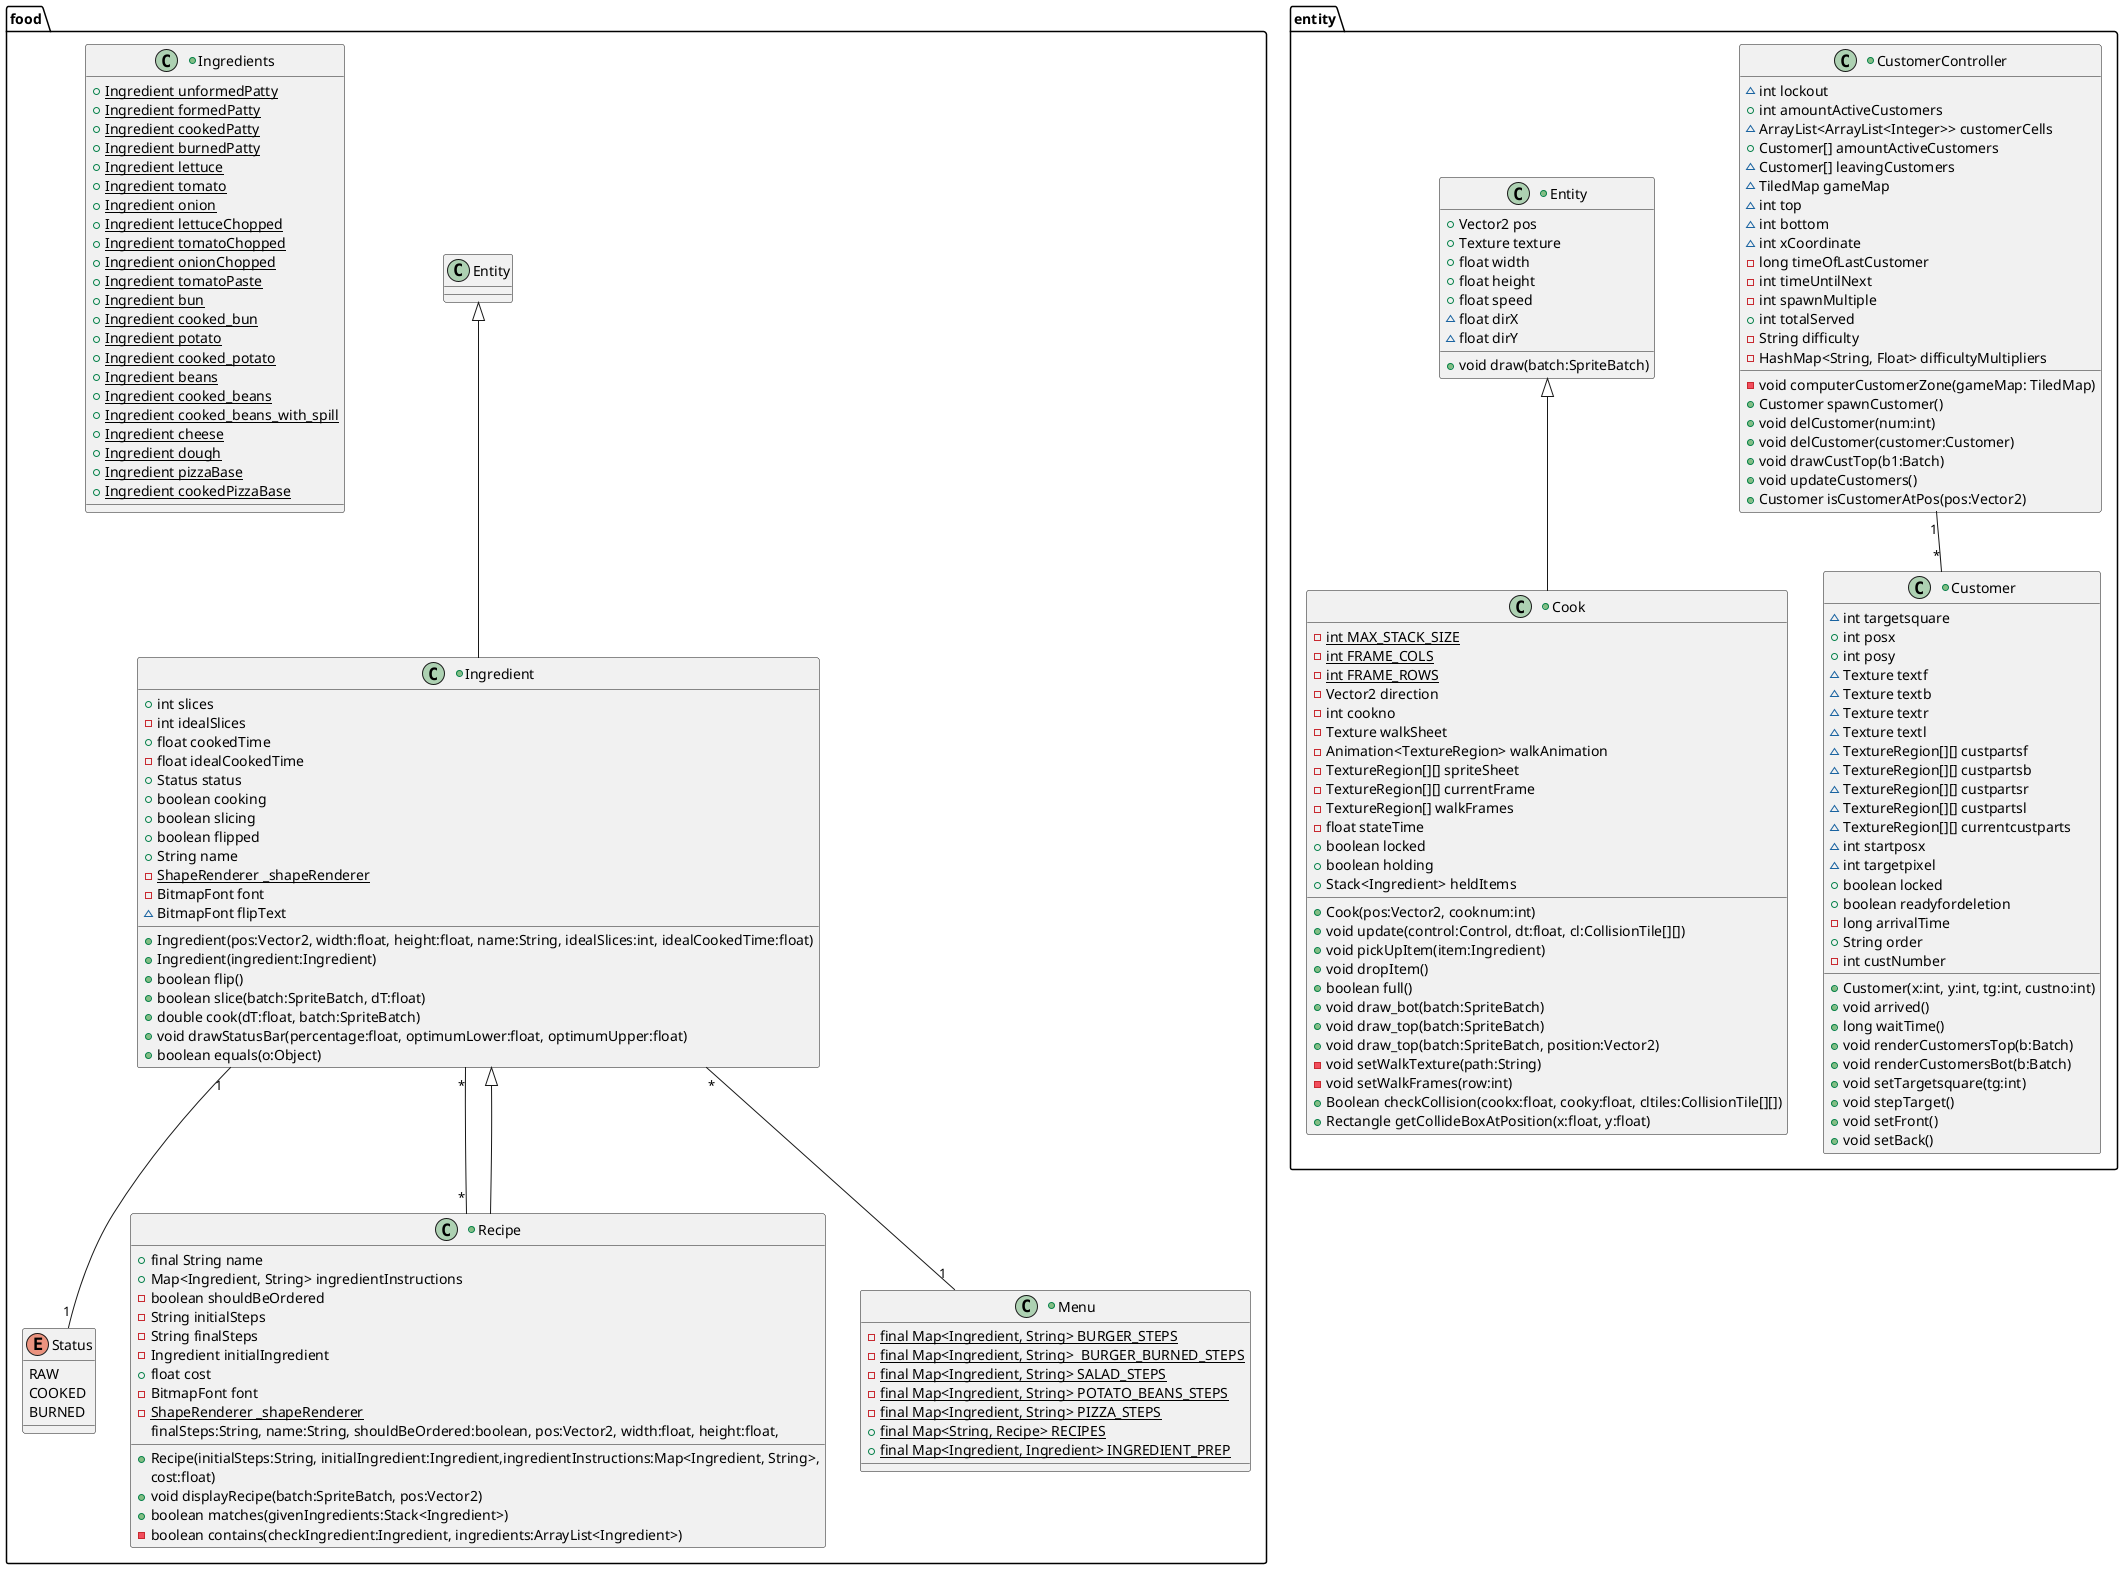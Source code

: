 @startuml
'https://plantuml.com/class-diagram

package "food"{

Ingredient "1" -- "1" Status
Ingredient "*" -- "*" Recipe
Ingredient "*" -- "1" Menu

+class Ingredient extends Entity{
+int slices
-int idealSlices
+float cookedTime
-float idealCookedTime
+Status status
+boolean cooking
+boolean slicing
+boolean flipped
+String name
-{static} ShapeRenderer _shapeRenderer
-BitmapFont font
~BitmapFont flipText
+Ingredient(pos:Vector2, width:float, height:float, name:String, idealSlices:int, idealCookedTime:float)
+Ingredient(ingredient:Ingredient)
+boolean flip()
+boolean slice(batch:SpriteBatch, dT:float)
+double cook(dT:float, batch:SpriteBatch)
+void drawStatusBar(percentage:float, optimumLower:float, optimumUpper:float)
+boolean equals(o:Object)
}

enum Status{
RAW
COOKED
BURNED
}

+class Ingredients{
+{static} Ingredient unformedPatty
+{static} Ingredient formedPatty
+{static} Ingredient cookedPatty
+{static} Ingredient burnedPatty
+{static} Ingredient lettuce
+{static} Ingredient tomato
+{static} Ingredient onion
+{static} Ingredient lettuceChopped
+{static} Ingredient tomatoChopped
+{static} Ingredient onionChopped
+{static} Ingredient tomatoPaste
+{static} Ingredient bun
+{static} Ingredient cooked_bun
+{static} Ingredient potato
+{static} Ingredient cooked_potato
+{static} Ingredient beans
+{static} Ingredient cooked_beans
+{static} Ingredient cooked_beans_with_spill
+{static} Ingredient cheese
+{static} Ingredient dough
+{static} Ingredient pizzaBase
+{static} Ingredient cookedPizzaBase
}

+class Menu{
-{static} final Map<Ingredient, String> BURGER_STEPS
-{static} final Map<Ingredient, String>  BURGER_BURNED_STEPS
-{static} final Map<Ingredient, String> SALAD_STEPS
-{static} final Map<Ingredient, String> POTATO_BEANS_STEPS
-{static} final Map<Ingredient, String> PIZZA_STEPS
+{static} final Map<String, Recipe> RECIPES
+{static} final Map<Ingredient, Ingredient> INGREDIENT_PREP
}

+class Recipe extends Ingredient{
+final String name
+Map<Ingredient, String> ingredientInstructions
-boolean shouldBeOrdered
-String initialSteps
-String finalSteps
-Ingredient initialIngredient
+float cost
-BitmapFont font
-{static} ShapeRenderer _shapeRenderer
+Recipe(initialSteps:String, initialIngredient:Ingredient,ingredientInstructions:Map<Ingredient, String>,
 			finalSteps:String, name:String, shouldBeOrdered:boolean, pos:Vector2, width:float, height:float,
 			cost:float)
+void displayRecipe(batch:SpriteBatch, pos:Vector2)
+boolean matches(givenIngredients:Stack<Ingredient>)
-boolean contains(checkIngredient:Ingredient, ingredients:ArrayList<Ingredient>)
}

}

package "entity"{

CustomerController "1" -- "*" Customer

+class Cook extends Entity{
-{static} int MAX_STACK_SIZE
-{static} int FRAME_COLS
-{static} int FRAME_ROWS
-Vector2 direction
-int cookno
-Texture walkSheet
-Animation<TextureRegion> walkAnimation
-TextureRegion[][] spriteSheet
-TextureRegion[][] currentFrame
-TextureRegion[] walkFrames
-float stateTime
+boolean locked
+boolean holding
+Stack<Ingredient> heldItems
+Cook(pos:Vector2, cooknum:int)
+void update(control:Control, dt:float, cl:CollisionTile[][])
+void pickUpItem(item:Ingredient)
+void dropItem()
+boolean full()
+void draw_bot(batch:SpriteBatch)
+void draw_top(batch:SpriteBatch)
+void draw_top(batch:SpriteBatch, position:Vector2)
-void setWalkTexture(path:String)
-void setWalkFrames(row:int)
+Boolean checkCollision(cookx:float, cooky:float, cltiles:CollisionTile[][])
+Rectangle getCollideBoxAtPosition(x:float, y:float)
}

+class Customer{
~int targetsquare
+int posx
+int posy
~Texture textf
~Texture textb
~Texture textr
~Texture textl
~TextureRegion[][] custpartsf
~TextureRegion[][] custpartsb
~TextureRegion[][] custpartsr
~TextureRegion[][] custpartsl
~TextureRegion[][] currentcustparts
~int startposx
~int targetpixel
+boolean locked
+boolean readyfordeletion
-long arrivalTime
+String order
-int custNumber
+Customer(x:int, y:int, tg:int, custno:int)
+void arrived()
+long waitTime()
+void renderCustomersTop(b:Batch)
+void renderCustomersBot(b:Batch)
+void setTargetsquare(tg:int)
+void stepTarget()
+void setFront()
+void setBack()
}

+class CustomerController{
~int lockout
+int amountActiveCustomers
~ArrayList<ArrayList<Integer>> customerCells
+Customer[] amountActiveCustomers
~Customer[] leavingCustomers
~TiledMap gameMap
~int top
~int bottom
~int xCoordinate
-long timeOfLastCustomer
-int timeUntilNext
-int spawnMultiple
+int totalServed
-String difficulty
-HashMap<String, Float> difficultyMultipliers
-void computerCustomerZone(gameMap: TiledMap)
+Customer spawnCustomer()
+void delCustomer(num:int)
+void delCustomer(customer:Customer)
+void drawCustTop(b1:Batch)
+void updateCustomers()
+Customer isCustomerAtPos(pos:Vector2)
}

+class Entity{
+Vector2 pos
+Texture texture
+float width
+float height
+float speed
~float dirX
~float dirY
+void draw(batch:SpriteBatch)
}

}
@enduml
